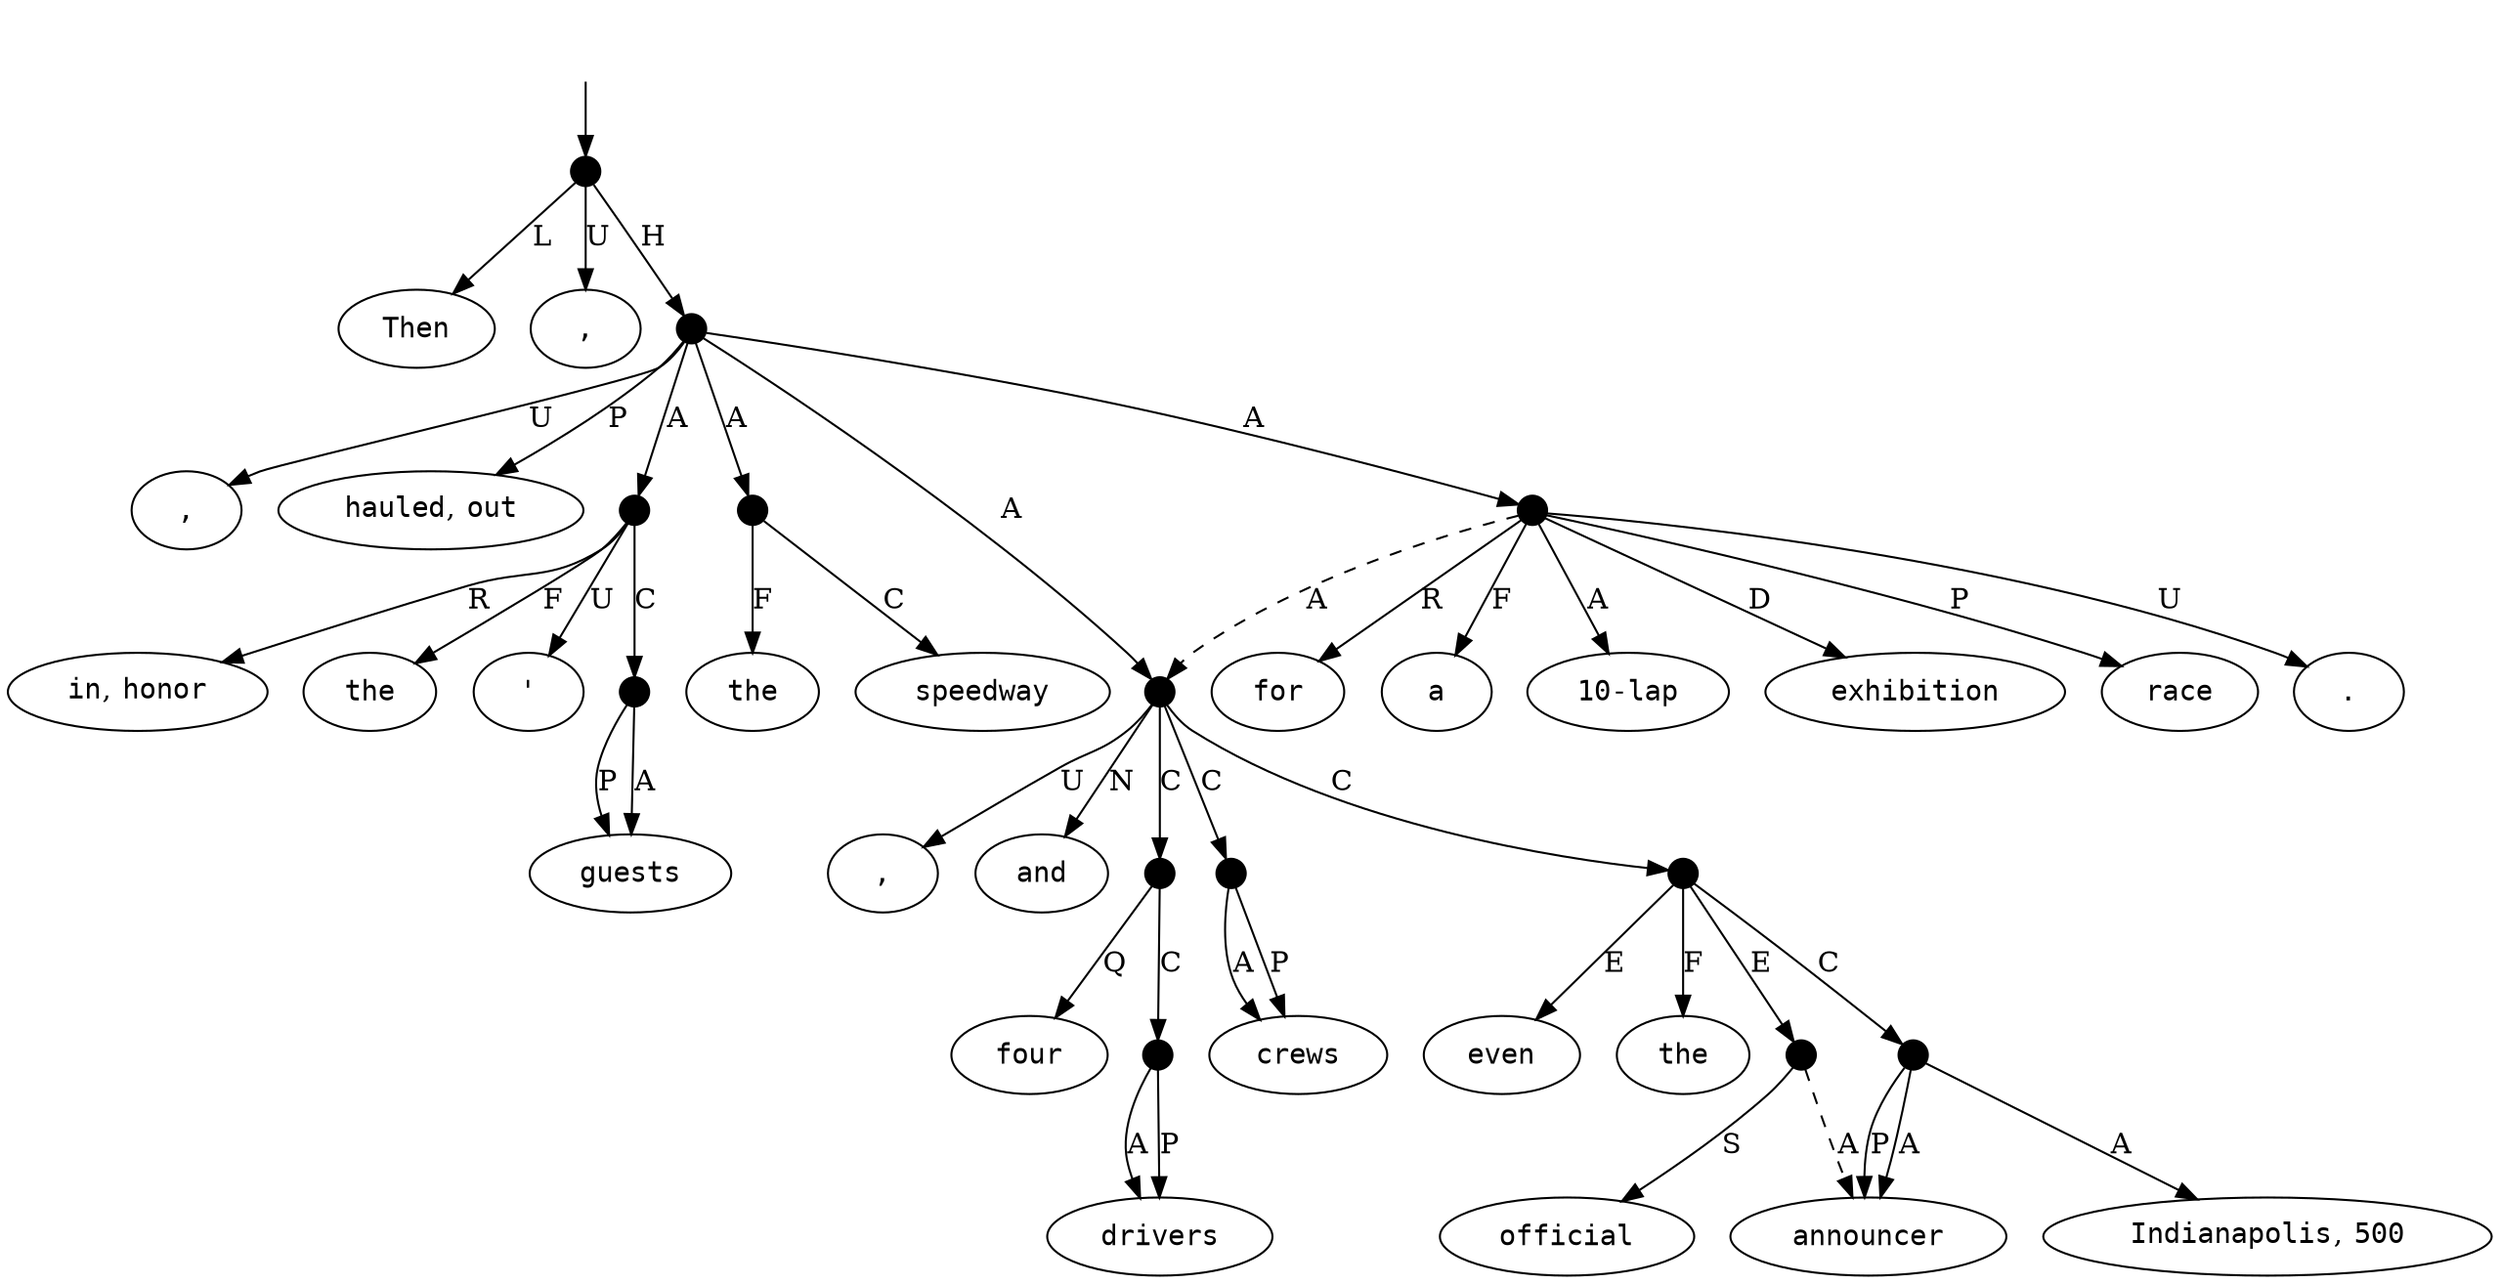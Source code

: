 digraph "20010012" {
  top [ style=invis ];
  top -> 26;
  0 [ label=<<table align="center" border="0" cellspacing="0"><tr><td colspan="2"><font face="Courier">Then</font></td></tr></table>> ];
  1 [ label=<<table align="center" border="0" cellspacing="0"><tr><td colspan="2"><font face="Courier">,</font></td></tr></table>> ];
  2 [ label=<<table align="center" border="0" cellspacing="0"><tr><td colspan="2"><font face="Courier">in</font>,&nbsp;<font face="Courier">honor</font></td></tr></table>> ];
  3 [ label=<<table align="center" border="0" cellspacing="0"><tr><td colspan="2"><font face="Courier">the</font></td></tr></table>> ];
  4 [ label=<<table align="center" border="0" cellspacing="0"><tr><td colspan="2"><font face="Courier">guests</font></td></tr></table>> ];
  5 [ label=<<table align="center" border="0" cellspacing="0"><tr><td colspan="2"><font face="Courier">&#x27;</font></td></tr></table>> ];
  6 [ label=<<table align="center" border="0" cellspacing="0"><tr><td colspan="2"><font face="Courier">,</font></td></tr></table>> ];
  7 [ label=<<table align="center" border="0" cellspacing="0"><tr><td colspan="2"><font face="Courier">the</font></td></tr></table>> ];
  8 [ label=<<table align="center" border="0" cellspacing="0"><tr><td colspan="2"><font face="Courier">speedway</font></td></tr></table>> ];
  9 [ label=<<table align="center" border="0" cellspacing="0"><tr><td colspan="2"><font face="Courier">hauled</font>,&nbsp;<font face="Courier">out</font></td></tr></table>> ];
  10 [ label=<<table align="center" border="0" cellspacing="0"><tr><td colspan="2"><font face="Courier">four</font></td></tr></table>> ];
  11 [ label=<<table align="center" border="0" cellspacing="0"><tr><td colspan="2"><font face="Courier">drivers</font></td></tr></table>> ];
  12 [ label=<<table align="center" border="0" cellspacing="0"><tr><td colspan="2"><font face="Courier">,</font></td></tr></table>> ];
  13 [ label=<<table align="center" border="0" cellspacing="0"><tr><td colspan="2"><font face="Courier">crews</font></td></tr></table>> ];
  14 [ label=<<table align="center" border="0" cellspacing="0"><tr><td colspan="2"><font face="Courier">and</font></td></tr></table>> ];
  15 [ label=<<table align="center" border="0" cellspacing="0"><tr><td colspan="2"><font face="Courier">even</font></td></tr></table>> ];
  16 [ label=<<table align="center" border="0" cellspacing="0"><tr><td colspan="2"><font face="Courier">the</font></td></tr></table>> ];
  17 [ label=<<table align="center" border="0" cellspacing="0"><tr><td colspan="2"><font face="Courier">official</font></td></tr></table>> ];
  18 [ label=<<table align="center" border="0" cellspacing="0"><tr><td colspan="2"><font face="Courier">Indianapolis</font>,&nbsp;<font face="Courier">500</font></td></tr></table>> ];
  19 [ label=<<table align="center" border="0" cellspacing="0"><tr><td colspan="2"><font face="Courier">announcer</font></td></tr></table>> ];
  20 [ label=<<table align="center" border="0" cellspacing="0"><tr><td colspan="2"><font face="Courier">for</font></td></tr></table>> ];
  21 [ label=<<table align="center" border="0" cellspacing="0"><tr><td colspan="2"><font face="Courier">a</font></td></tr></table>> ];
  22 [ label=<<table align="center" border="0" cellspacing="0"><tr><td colspan="2"><font face="Courier">10-lap</font></td></tr></table>> ];
  23 [ label=<<table align="center" border="0" cellspacing="0"><tr><td colspan="2"><font face="Courier">exhibition</font></td></tr></table>> ];
  24 [ label=<<table align="center" border="0" cellspacing="0"><tr><td colspan="2"><font face="Courier">race</font></td></tr></table>> ];
  25 [ label=<<table align="center" border="0" cellspacing="0"><tr><td colspan="2"><font face="Courier">.</font></td></tr></table>> ];
  26 [ shape=point, width=0.2 ];
  27 [ shape=point, width=0.2 ];
  28 [ shape=point, width=0.2 ];
  29 [ shape=point, width=0.2 ];
  30 [ shape=point, width=0.2 ];
  31 [ shape=point, width=0.2 ];
  32 [ shape=point, width=0.2 ];
  33 [ shape=point, width=0.2 ];
  34 [ shape=point, width=0.2 ];
  35 [ shape=point, width=0.2 ];
  36 [ shape=point, width=0.2 ];
  37 [ shape=point, width=0.2 ];
  38 [ shape=point, width=0.2 ];
  32 -> 34 [ label="C" ];
  31 -> 10 [ label="Q" ];
  26 -> 0 [ label="L" ];
  38 -> 23 [ label="D" ];
  37 -> 18 [ label="A" ];
  36 -> 17 [ label="S" ];
  35 -> 16 [ label="F" ];
  30 -> 8 [ label="C" ];
  36 -> 19 [ label="A", style=dashed ];
  32 -> 12 [ label="U" ];
  38 -> 20 [ label="R" ];
  28 -> 32 [ label="A" ];
  32 -> 35 [ label="C" ];
  33 -> 11 [ label="A" ];
  31 -> 33 [ label="C" ];
  38 -> 25 [ label="U" ];
  33 -> 11 [ label="P" ];
  26 -> 28 [ label="H" ];
  28 -> 6 [ label="U" ];
  32 -> 14 [ label="N" ];
  37 -> 19 [ label="P" ];
  38 -> 21 [ label="F" ];
  29 -> 4 [ label="P" ];
  26 -> 1 [ label="U" ];
  29 -> 4 [ label="A" ];
  35 -> 15 [ label="E" ];
  27 -> 3 [ label="F" ];
  27 -> 29 [ label="C" ];
  35 -> 37 [ label="C" ];
  28 -> 30 [ label="A" ];
  28 -> 27 [ label="A" ];
  27 -> 5 [ label="U" ];
  28 -> 9 [ label="P" ];
  38 -> 32 [ label="A", style=dashed ];
  37 -> 19 [ label="A" ];
  34 -> 13 [ label="A" ];
  38 -> 22 [ label="A" ];
  28 -> 38 [ label="A" ];
  32 -> 31 [ label="C" ];
  35 -> 36 [ label="E" ];
  30 -> 7 [ label="F" ];
  38 -> 24 [ label="P" ];
  34 -> 13 [ label="P" ];
  27 -> 2 [ label="R" ];
}

